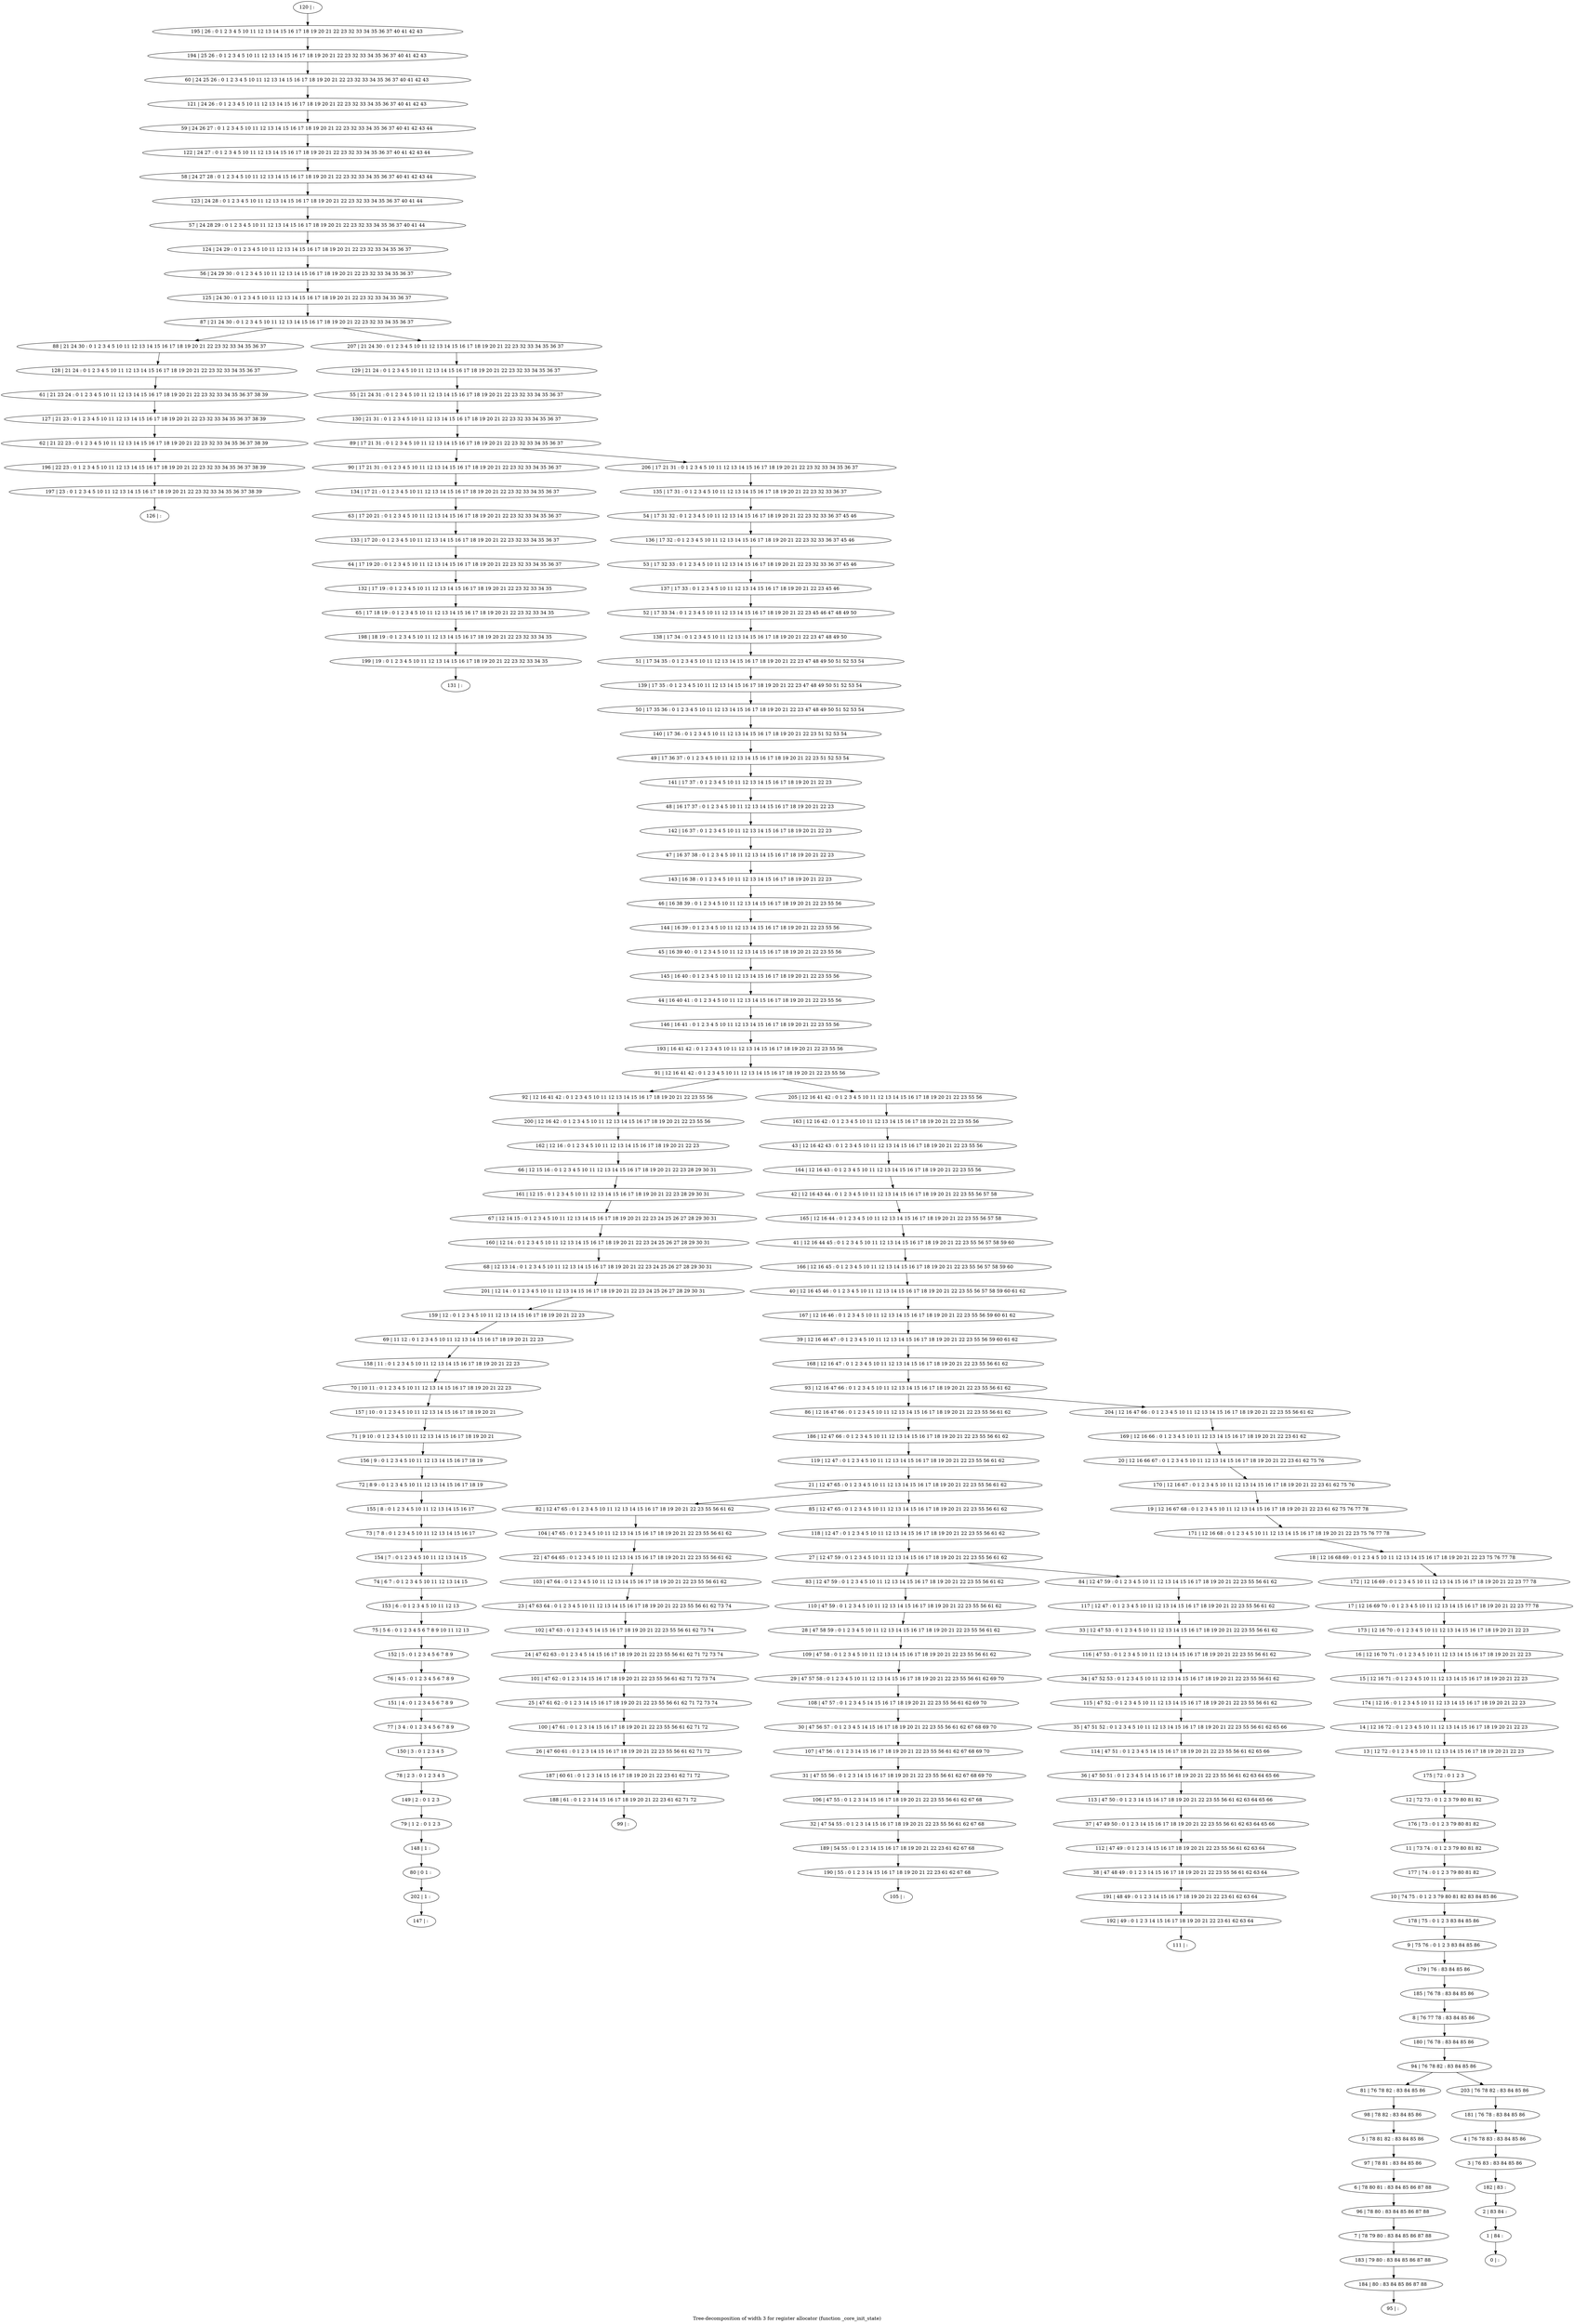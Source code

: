 digraph G {
graph [label="Tree-decomposition of width 3 for register allocator (function _core_init_state)"]
0[label="0 | : "];
1[label="1 | 84 : "];
2[label="2 | 83 84 : "];
3[label="3 | 76 83 : 83 84 85 86 "];
4[label="4 | 76 78 83 : 83 84 85 86 "];
5[label="5 | 78 81 82 : 83 84 85 86 "];
6[label="6 | 78 80 81 : 83 84 85 86 87 88 "];
7[label="7 | 78 79 80 : 83 84 85 86 87 88 "];
8[label="8 | 76 77 78 : 83 84 85 86 "];
9[label="9 | 75 76 : 0 1 2 3 83 84 85 86 "];
10[label="10 | 74 75 : 0 1 2 3 79 80 81 82 83 84 85 86 "];
11[label="11 | 73 74 : 0 1 2 3 79 80 81 82 "];
12[label="12 | 72 73 : 0 1 2 3 79 80 81 82 "];
13[label="13 | 12 72 : 0 1 2 3 4 5 10 11 12 13 14 15 16 17 18 19 20 21 22 23 "];
14[label="14 | 12 16 72 : 0 1 2 3 4 5 10 11 12 13 14 15 16 17 18 19 20 21 22 23 "];
15[label="15 | 12 16 71 : 0 1 2 3 4 5 10 11 12 13 14 15 16 17 18 19 20 21 22 23 "];
16[label="16 | 12 16 70 71 : 0 1 2 3 4 5 10 11 12 13 14 15 16 17 18 19 20 21 22 23 "];
17[label="17 | 12 16 69 70 : 0 1 2 3 4 5 10 11 12 13 14 15 16 17 18 19 20 21 22 23 77 78 "];
18[label="18 | 12 16 68 69 : 0 1 2 3 4 5 10 11 12 13 14 15 16 17 18 19 20 21 22 23 75 76 77 78 "];
19[label="19 | 12 16 67 68 : 0 1 2 3 4 5 10 11 12 13 14 15 16 17 18 19 20 21 22 23 61 62 75 76 77 78 "];
20[label="20 | 12 16 66 67 : 0 1 2 3 4 5 10 11 12 13 14 15 16 17 18 19 20 21 22 23 61 62 75 76 "];
21[label="21 | 12 47 65 : 0 1 2 3 4 5 10 11 12 13 14 15 16 17 18 19 20 21 22 23 55 56 61 62 "];
22[label="22 | 47 64 65 : 0 1 2 3 4 5 10 11 12 13 14 15 16 17 18 19 20 21 22 23 55 56 61 62 "];
23[label="23 | 47 63 64 : 0 1 2 3 4 5 10 11 12 13 14 15 16 17 18 19 20 21 22 23 55 56 61 62 73 74 "];
24[label="24 | 47 62 63 : 0 1 2 3 4 5 14 15 16 17 18 19 20 21 22 23 55 56 61 62 71 72 73 74 "];
25[label="25 | 47 61 62 : 0 1 2 3 14 15 16 17 18 19 20 21 22 23 55 56 61 62 71 72 73 74 "];
26[label="26 | 47 60 61 : 0 1 2 3 14 15 16 17 18 19 20 21 22 23 55 56 61 62 71 72 "];
27[label="27 | 12 47 59 : 0 1 2 3 4 5 10 11 12 13 14 15 16 17 18 19 20 21 22 23 55 56 61 62 "];
28[label="28 | 47 58 59 : 0 1 2 3 4 5 10 11 12 13 14 15 16 17 18 19 20 21 22 23 55 56 61 62 "];
29[label="29 | 47 57 58 : 0 1 2 3 4 5 10 11 12 13 14 15 16 17 18 19 20 21 22 23 55 56 61 62 69 70 "];
30[label="30 | 47 56 57 : 0 1 2 3 4 5 14 15 16 17 18 19 20 21 22 23 55 56 61 62 67 68 69 70 "];
31[label="31 | 47 55 56 : 0 1 2 3 14 15 16 17 18 19 20 21 22 23 55 56 61 62 67 68 69 70 "];
32[label="32 | 47 54 55 : 0 1 2 3 14 15 16 17 18 19 20 21 22 23 55 56 61 62 67 68 "];
33[label="33 | 12 47 53 : 0 1 2 3 4 5 10 11 12 13 14 15 16 17 18 19 20 21 22 23 55 56 61 62 "];
34[label="34 | 47 52 53 : 0 1 2 3 4 5 10 11 12 13 14 15 16 17 18 19 20 21 22 23 55 56 61 62 "];
35[label="35 | 47 51 52 : 0 1 2 3 4 5 10 11 12 13 14 15 16 17 18 19 20 21 22 23 55 56 61 62 65 66 "];
36[label="36 | 47 50 51 : 0 1 2 3 4 5 14 15 16 17 18 19 20 21 22 23 55 56 61 62 63 64 65 66 "];
37[label="37 | 47 49 50 : 0 1 2 3 14 15 16 17 18 19 20 21 22 23 55 56 61 62 63 64 65 66 "];
38[label="38 | 47 48 49 : 0 1 2 3 14 15 16 17 18 19 20 21 22 23 55 56 61 62 63 64 "];
39[label="39 | 12 16 46 47 : 0 1 2 3 4 5 10 11 12 13 14 15 16 17 18 19 20 21 22 23 55 56 59 60 61 62 "];
40[label="40 | 12 16 45 46 : 0 1 2 3 4 5 10 11 12 13 14 15 16 17 18 19 20 21 22 23 55 56 57 58 59 60 61 62 "];
41[label="41 | 12 16 44 45 : 0 1 2 3 4 5 10 11 12 13 14 15 16 17 18 19 20 21 22 23 55 56 57 58 59 60 "];
42[label="42 | 12 16 43 44 : 0 1 2 3 4 5 10 11 12 13 14 15 16 17 18 19 20 21 22 23 55 56 57 58 "];
43[label="43 | 12 16 42 43 : 0 1 2 3 4 5 10 11 12 13 14 15 16 17 18 19 20 21 22 23 55 56 "];
44[label="44 | 16 40 41 : 0 1 2 3 4 5 10 11 12 13 14 15 16 17 18 19 20 21 22 23 55 56 "];
45[label="45 | 16 39 40 : 0 1 2 3 4 5 10 11 12 13 14 15 16 17 18 19 20 21 22 23 55 56 "];
46[label="46 | 16 38 39 : 0 1 2 3 4 5 10 11 12 13 14 15 16 17 18 19 20 21 22 23 55 56 "];
47[label="47 | 16 37 38 : 0 1 2 3 4 5 10 11 12 13 14 15 16 17 18 19 20 21 22 23 "];
48[label="48 | 16 17 37 : 0 1 2 3 4 5 10 11 12 13 14 15 16 17 18 19 20 21 22 23 "];
49[label="49 | 17 36 37 : 0 1 2 3 4 5 10 11 12 13 14 15 16 17 18 19 20 21 22 23 51 52 53 54 "];
50[label="50 | 17 35 36 : 0 1 2 3 4 5 10 11 12 13 14 15 16 17 18 19 20 21 22 23 47 48 49 50 51 52 53 54 "];
51[label="51 | 17 34 35 : 0 1 2 3 4 5 10 11 12 13 14 15 16 17 18 19 20 21 22 23 47 48 49 50 51 52 53 54 "];
52[label="52 | 17 33 34 : 0 1 2 3 4 5 10 11 12 13 14 15 16 17 18 19 20 21 22 23 45 46 47 48 49 50 "];
53[label="53 | 17 32 33 : 0 1 2 3 4 5 10 11 12 13 14 15 16 17 18 19 20 21 22 23 32 33 36 37 45 46 "];
54[label="54 | 17 31 32 : 0 1 2 3 4 5 10 11 12 13 14 15 16 17 18 19 20 21 22 23 32 33 36 37 45 46 "];
55[label="55 | 21 24 31 : 0 1 2 3 4 5 10 11 12 13 14 15 16 17 18 19 20 21 22 23 32 33 34 35 36 37 "];
56[label="56 | 24 29 30 : 0 1 2 3 4 5 10 11 12 13 14 15 16 17 18 19 20 21 22 23 32 33 34 35 36 37 "];
57[label="57 | 24 28 29 : 0 1 2 3 4 5 10 11 12 13 14 15 16 17 18 19 20 21 22 23 32 33 34 35 36 37 40 41 44 "];
58[label="58 | 24 27 28 : 0 1 2 3 4 5 10 11 12 13 14 15 16 17 18 19 20 21 22 23 32 33 34 35 36 37 40 41 42 43 44 "];
59[label="59 | 24 26 27 : 0 1 2 3 4 5 10 11 12 13 14 15 16 17 18 19 20 21 22 23 32 33 34 35 36 37 40 41 42 43 44 "];
60[label="60 | 24 25 26 : 0 1 2 3 4 5 10 11 12 13 14 15 16 17 18 19 20 21 22 23 32 33 34 35 36 37 40 41 42 43 "];
61[label="61 | 21 23 24 : 0 1 2 3 4 5 10 11 12 13 14 15 16 17 18 19 20 21 22 23 32 33 34 35 36 37 38 39 "];
62[label="62 | 21 22 23 : 0 1 2 3 4 5 10 11 12 13 14 15 16 17 18 19 20 21 22 23 32 33 34 35 36 37 38 39 "];
63[label="63 | 17 20 21 : 0 1 2 3 4 5 10 11 12 13 14 15 16 17 18 19 20 21 22 23 32 33 34 35 36 37 "];
64[label="64 | 17 19 20 : 0 1 2 3 4 5 10 11 12 13 14 15 16 17 18 19 20 21 22 23 32 33 34 35 36 37 "];
65[label="65 | 17 18 19 : 0 1 2 3 4 5 10 11 12 13 14 15 16 17 18 19 20 21 22 23 32 33 34 35 "];
66[label="66 | 12 15 16 : 0 1 2 3 4 5 10 11 12 13 14 15 16 17 18 19 20 21 22 23 28 29 30 31 "];
67[label="67 | 12 14 15 : 0 1 2 3 4 5 10 11 12 13 14 15 16 17 18 19 20 21 22 23 24 25 26 27 28 29 30 31 "];
68[label="68 | 12 13 14 : 0 1 2 3 4 5 10 11 12 13 14 15 16 17 18 19 20 21 22 23 24 25 26 27 28 29 30 31 "];
69[label="69 | 11 12 : 0 1 2 3 4 5 10 11 12 13 14 15 16 17 18 19 20 21 22 23 "];
70[label="70 | 10 11 : 0 1 2 3 4 5 10 11 12 13 14 15 16 17 18 19 20 21 22 23 "];
71[label="71 | 9 10 : 0 1 2 3 4 5 10 11 12 13 14 15 16 17 18 19 20 21 "];
72[label="72 | 8 9 : 0 1 2 3 4 5 10 11 12 13 14 15 16 17 18 19 "];
73[label="73 | 7 8 : 0 1 2 3 4 5 10 11 12 13 14 15 16 17 "];
74[label="74 | 6 7 : 0 1 2 3 4 5 10 11 12 13 14 15 "];
75[label="75 | 5 6 : 0 1 2 3 4 5 6 7 8 9 10 11 12 13 "];
76[label="76 | 4 5 : 0 1 2 3 4 5 6 7 8 9 "];
77[label="77 | 3 4 : 0 1 2 3 4 5 6 7 8 9 "];
78[label="78 | 2 3 : 0 1 2 3 4 5 "];
79[label="79 | 1 2 : 0 1 2 3 "];
80[label="80 | 0 1 : "];
81[label="81 | 76 78 82 : 83 84 85 86 "];
82[label="82 | 12 47 65 : 0 1 2 3 4 5 10 11 12 13 14 15 16 17 18 19 20 21 22 23 55 56 61 62 "];
83[label="83 | 12 47 59 : 0 1 2 3 4 5 10 11 12 13 14 15 16 17 18 19 20 21 22 23 55 56 61 62 "];
84[label="84 | 12 47 59 : 0 1 2 3 4 5 10 11 12 13 14 15 16 17 18 19 20 21 22 23 55 56 61 62 "];
85[label="85 | 12 47 65 : 0 1 2 3 4 5 10 11 12 13 14 15 16 17 18 19 20 21 22 23 55 56 61 62 "];
86[label="86 | 12 16 47 66 : 0 1 2 3 4 5 10 11 12 13 14 15 16 17 18 19 20 21 22 23 55 56 61 62 "];
87[label="87 | 21 24 30 : 0 1 2 3 4 5 10 11 12 13 14 15 16 17 18 19 20 21 22 23 32 33 34 35 36 37 "];
88[label="88 | 21 24 30 : 0 1 2 3 4 5 10 11 12 13 14 15 16 17 18 19 20 21 22 23 32 33 34 35 36 37 "];
89[label="89 | 17 21 31 : 0 1 2 3 4 5 10 11 12 13 14 15 16 17 18 19 20 21 22 23 32 33 34 35 36 37 "];
90[label="90 | 17 21 31 : 0 1 2 3 4 5 10 11 12 13 14 15 16 17 18 19 20 21 22 23 32 33 34 35 36 37 "];
91[label="91 | 12 16 41 42 : 0 1 2 3 4 5 10 11 12 13 14 15 16 17 18 19 20 21 22 23 55 56 "];
92[label="92 | 12 16 41 42 : 0 1 2 3 4 5 10 11 12 13 14 15 16 17 18 19 20 21 22 23 55 56 "];
93[label="93 | 12 16 47 66 : 0 1 2 3 4 5 10 11 12 13 14 15 16 17 18 19 20 21 22 23 55 56 61 62 "];
94[label="94 | 76 78 82 : 83 84 85 86 "];
95[label="95 | : "];
96[label="96 | 78 80 : 83 84 85 86 87 88 "];
97[label="97 | 78 81 : 83 84 85 86 "];
98[label="98 | 78 82 : 83 84 85 86 "];
99[label="99 | : "];
100[label="100 | 47 61 : 0 1 2 3 14 15 16 17 18 19 20 21 22 23 55 56 61 62 71 72 "];
101[label="101 | 47 62 : 0 1 2 3 14 15 16 17 18 19 20 21 22 23 55 56 61 62 71 72 73 74 "];
102[label="102 | 47 63 : 0 1 2 3 4 5 14 15 16 17 18 19 20 21 22 23 55 56 61 62 73 74 "];
103[label="103 | 47 64 : 0 1 2 3 4 5 10 11 12 13 14 15 16 17 18 19 20 21 22 23 55 56 61 62 "];
104[label="104 | 47 65 : 0 1 2 3 4 5 10 11 12 13 14 15 16 17 18 19 20 21 22 23 55 56 61 62 "];
105[label="105 | : "];
106[label="106 | 47 55 : 0 1 2 3 14 15 16 17 18 19 20 21 22 23 55 56 61 62 67 68 "];
107[label="107 | 47 56 : 0 1 2 3 14 15 16 17 18 19 20 21 22 23 55 56 61 62 67 68 69 70 "];
108[label="108 | 47 57 : 0 1 2 3 4 5 14 15 16 17 18 19 20 21 22 23 55 56 61 62 69 70 "];
109[label="109 | 47 58 : 0 1 2 3 4 5 10 11 12 13 14 15 16 17 18 19 20 21 22 23 55 56 61 62 "];
110[label="110 | 47 59 : 0 1 2 3 4 5 10 11 12 13 14 15 16 17 18 19 20 21 22 23 55 56 61 62 "];
111[label="111 | : "];
112[label="112 | 47 49 : 0 1 2 3 14 15 16 17 18 19 20 21 22 23 55 56 61 62 63 64 "];
113[label="113 | 47 50 : 0 1 2 3 14 15 16 17 18 19 20 21 22 23 55 56 61 62 63 64 65 66 "];
114[label="114 | 47 51 : 0 1 2 3 4 5 14 15 16 17 18 19 20 21 22 23 55 56 61 62 65 66 "];
115[label="115 | 47 52 : 0 1 2 3 4 5 10 11 12 13 14 15 16 17 18 19 20 21 22 23 55 56 61 62 "];
116[label="116 | 47 53 : 0 1 2 3 4 5 10 11 12 13 14 15 16 17 18 19 20 21 22 23 55 56 61 62 "];
117[label="117 | 12 47 : 0 1 2 3 4 5 10 11 12 13 14 15 16 17 18 19 20 21 22 23 55 56 61 62 "];
118[label="118 | 12 47 : 0 1 2 3 4 5 10 11 12 13 14 15 16 17 18 19 20 21 22 23 55 56 61 62 "];
119[label="119 | 12 47 : 0 1 2 3 4 5 10 11 12 13 14 15 16 17 18 19 20 21 22 23 55 56 61 62 "];
120[label="120 | : "];
121[label="121 | 24 26 : 0 1 2 3 4 5 10 11 12 13 14 15 16 17 18 19 20 21 22 23 32 33 34 35 36 37 40 41 42 43 "];
122[label="122 | 24 27 : 0 1 2 3 4 5 10 11 12 13 14 15 16 17 18 19 20 21 22 23 32 33 34 35 36 37 40 41 42 43 44 "];
123[label="123 | 24 28 : 0 1 2 3 4 5 10 11 12 13 14 15 16 17 18 19 20 21 22 23 32 33 34 35 36 37 40 41 44 "];
124[label="124 | 24 29 : 0 1 2 3 4 5 10 11 12 13 14 15 16 17 18 19 20 21 22 23 32 33 34 35 36 37 "];
125[label="125 | 24 30 : 0 1 2 3 4 5 10 11 12 13 14 15 16 17 18 19 20 21 22 23 32 33 34 35 36 37 "];
126[label="126 | : "];
127[label="127 | 21 23 : 0 1 2 3 4 5 10 11 12 13 14 15 16 17 18 19 20 21 22 23 32 33 34 35 36 37 38 39 "];
128[label="128 | 21 24 : 0 1 2 3 4 5 10 11 12 13 14 15 16 17 18 19 20 21 22 23 32 33 34 35 36 37 "];
129[label="129 | 21 24 : 0 1 2 3 4 5 10 11 12 13 14 15 16 17 18 19 20 21 22 23 32 33 34 35 36 37 "];
130[label="130 | 21 31 : 0 1 2 3 4 5 10 11 12 13 14 15 16 17 18 19 20 21 22 23 32 33 34 35 36 37 "];
131[label="131 | : "];
132[label="132 | 17 19 : 0 1 2 3 4 5 10 11 12 13 14 15 16 17 18 19 20 21 22 23 32 33 34 35 "];
133[label="133 | 17 20 : 0 1 2 3 4 5 10 11 12 13 14 15 16 17 18 19 20 21 22 23 32 33 34 35 36 37 "];
134[label="134 | 17 21 : 0 1 2 3 4 5 10 11 12 13 14 15 16 17 18 19 20 21 22 23 32 33 34 35 36 37 "];
135[label="135 | 17 31 : 0 1 2 3 4 5 10 11 12 13 14 15 16 17 18 19 20 21 22 23 32 33 36 37 "];
136[label="136 | 17 32 : 0 1 2 3 4 5 10 11 12 13 14 15 16 17 18 19 20 21 22 23 32 33 36 37 45 46 "];
137[label="137 | 17 33 : 0 1 2 3 4 5 10 11 12 13 14 15 16 17 18 19 20 21 22 23 45 46 "];
138[label="138 | 17 34 : 0 1 2 3 4 5 10 11 12 13 14 15 16 17 18 19 20 21 22 23 47 48 49 50 "];
139[label="139 | 17 35 : 0 1 2 3 4 5 10 11 12 13 14 15 16 17 18 19 20 21 22 23 47 48 49 50 51 52 53 54 "];
140[label="140 | 17 36 : 0 1 2 3 4 5 10 11 12 13 14 15 16 17 18 19 20 21 22 23 51 52 53 54 "];
141[label="141 | 17 37 : 0 1 2 3 4 5 10 11 12 13 14 15 16 17 18 19 20 21 22 23 "];
142[label="142 | 16 37 : 0 1 2 3 4 5 10 11 12 13 14 15 16 17 18 19 20 21 22 23 "];
143[label="143 | 16 38 : 0 1 2 3 4 5 10 11 12 13 14 15 16 17 18 19 20 21 22 23 "];
144[label="144 | 16 39 : 0 1 2 3 4 5 10 11 12 13 14 15 16 17 18 19 20 21 22 23 55 56 "];
145[label="145 | 16 40 : 0 1 2 3 4 5 10 11 12 13 14 15 16 17 18 19 20 21 22 23 55 56 "];
146[label="146 | 16 41 : 0 1 2 3 4 5 10 11 12 13 14 15 16 17 18 19 20 21 22 23 55 56 "];
147[label="147 | : "];
148[label="148 | 1 : "];
149[label="149 | 2 : 0 1 2 3 "];
150[label="150 | 3 : 0 1 2 3 4 5 "];
151[label="151 | 4 : 0 1 2 3 4 5 6 7 8 9 "];
152[label="152 | 5 : 0 1 2 3 4 5 6 7 8 9 "];
153[label="153 | 6 : 0 1 2 3 4 5 10 11 12 13 "];
154[label="154 | 7 : 0 1 2 3 4 5 10 11 12 13 14 15 "];
155[label="155 | 8 : 0 1 2 3 4 5 10 11 12 13 14 15 16 17 "];
156[label="156 | 9 : 0 1 2 3 4 5 10 11 12 13 14 15 16 17 18 19 "];
157[label="157 | 10 : 0 1 2 3 4 5 10 11 12 13 14 15 16 17 18 19 20 21 "];
158[label="158 | 11 : 0 1 2 3 4 5 10 11 12 13 14 15 16 17 18 19 20 21 22 23 "];
159[label="159 | 12 : 0 1 2 3 4 5 10 11 12 13 14 15 16 17 18 19 20 21 22 23 "];
160[label="160 | 12 14 : 0 1 2 3 4 5 10 11 12 13 14 15 16 17 18 19 20 21 22 23 24 25 26 27 28 29 30 31 "];
161[label="161 | 12 15 : 0 1 2 3 4 5 10 11 12 13 14 15 16 17 18 19 20 21 22 23 28 29 30 31 "];
162[label="162 | 12 16 : 0 1 2 3 4 5 10 11 12 13 14 15 16 17 18 19 20 21 22 23 "];
163[label="163 | 12 16 42 : 0 1 2 3 4 5 10 11 12 13 14 15 16 17 18 19 20 21 22 23 55 56 "];
164[label="164 | 12 16 43 : 0 1 2 3 4 5 10 11 12 13 14 15 16 17 18 19 20 21 22 23 55 56 "];
165[label="165 | 12 16 44 : 0 1 2 3 4 5 10 11 12 13 14 15 16 17 18 19 20 21 22 23 55 56 57 58 "];
166[label="166 | 12 16 45 : 0 1 2 3 4 5 10 11 12 13 14 15 16 17 18 19 20 21 22 23 55 56 57 58 59 60 "];
167[label="167 | 12 16 46 : 0 1 2 3 4 5 10 11 12 13 14 15 16 17 18 19 20 21 22 23 55 56 59 60 61 62 "];
168[label="168 | 12 16 47 : 0 1 2 3 4 5 10 11 12 13 14 15 16 17 18 19 20 21 22 23 55 56 61 62 "];
169[label="169 | 12 16 66 : 0 1 2 3 4 5 10 11 12 13 14 15 16 17 18 19 20 21 22 23 61 62 "];
170[label="170 | 12 16 67 : 0 1 2 3 4 5 10 11 12 13 14 15 16 17 18 19 20 21 22 23 61 62 75 76 "];
171[label="171 | 12 16 68 : 0 1 2 3 4 5 10 11 12 13 14 15 16 17 18 19 20 21 22 23 75 76 77 78 "];
172[label="172 | 12 16 69 : 0 1 2 3 4 5 10 11 12 13 14 15 16 17 18 19 20 21 22 23 77 78 "];
173[label="173 | 12 16 70 : 0 1 2 3 4 5 10 11 12 13 14 15 16 17 18 19 20 21 22 23 "];
174[label="174 | 12 16 : 0 1 2 3 4 5 10 11 12 13 14 15 16 17 18 19 20 21 22 23 "];
175[label="175 | 72 : 0 1 2 3 "];
176[label="176 | 73 : 0 1 2 3 79 80 81 82 "];
177[label="177 | 74 : 0 1 2 3 79 80 81 82 "];
178[label="178 | 75 : 0 1 2 3 83 84 85 86 "];
179[label="179 | 76 : 83 84 85 86 "];
180[label="180 | 76 78 : 83 84 85 86 "];
181[label="181 | 76 78 : 83 84 85 86 "];
182[label="182 | 83 : "];
183[label="183 | 79 80 : 83 84 85 86 87 88 "];
184[label="184 | 80 : 83 84 85 86 87 88 "];
185[label="185 | 76 78 : 83 84 85 86 "];
186[label="186 | 12 47 66 : 0 1 2 3 4 5 10 11 12 13 14 15 16 17 18 19 20 21 22 23 55 56 61 62 "];
187[label="187 | 60 61 : 0 1 2 3 14 15 16 17 18 19 20 21 22 23 61 62 71 72 "];
188[label="188 | 61 : 0 1 2 3 14 15 16 17 18 19 20 21 22 23 61 62 71 72 "];
189[label="189 | 54 55 : 0 1 2 3 14 15 16 17 18 19 20 21 22 23 61 62 67 68 "];
190[label="190 | 55 : 0 1 2 3 14 15 16 17 18 19 20 21 22 23 61 62 67 68 "];
191[label="191 | 48 49 : 0 1 2 3 14 15 16 17 18 19 20 21 22 23 61 62 63 64 "];
192[label="192 | 49 : 0 1 2 3 14 15 16 17 18 19 20 21 22 23 61 62 63 64 "];
193[label="193 | 16 41 42 : 0 1 2 3 4 5 10 11 12 13 14 15 16 17 18 19 20 21 22 23 55 56 "];
194[label="194 | 25 26 : 0 1 2 3 4 5 10 11 12 13 14 15 16 17 18 19 20 21 22 23 32 33 34 35 36 37 40 41 42 43 "];
195[label="195 | 26 : 0 1 2 3 4 5 10 11 12 13 14 15 16 17 18 19 20 21 22 23 32 33 34 35 36 37 40 41 42 43 "];
196[label="196 | 22 23 : 0 1 2 3 4 5 10 11 12 13 14 15 16 17 18 19 20 21 22 23 32 33 34 35 36 37 38 39 "];
197[label="197 | 23 : 0 1 2 3 4 5 10 11 12 13 14 15 16 17 18 19 20 21 22 23 32 33 34 35 36 37 38 39 "];
198[label="198 | 18 19 : 0 1 2 3 4 5 10 11 12 13 14 15 16 17 18 19 20 21 22 23 32 33 34 35 "];
199[label="199 | 19 : 0 1 2 3 4 5 10 11 12 13 14 15 16 17 18 19 20 21 22 23 32 33 34 35 "];
200[label="200 | 12 16 42 : 0 1 2 3 4 5 10 11 12 13 14 15 16 17 18 19 20 21 22 23 55 56 "];
201[label="201 | 12 14 : 0 1 2 3 4 5 10 11 12 13 14 15 16 17 18 19 20 21 22 23 24 25 26 27 28 29 30 31 "];
202[label="202 | 1 : "];
203[label="203 | 76 78 82 : 83 84 85 86 "];
204[label="204 | 12 16 47 66 : 0 1 2 3 4 5 10 11 12 13 14 15 16 17 18 19 20 21 22 23 55 56 61 62 "];
205[label="205 | 12 16 41 42 : 0 1 2 3 4 5 10 11 12 13 14 15 16 17 18 19 20 21 22 23 55 56 "];
206[label="206 | 17 21 31 : 0 1 2 3 4 5 10 11 12 13 14 15 16 17 18 19 20 21 22 23 32 33 34 35 36 37 "];
207[label="207 | 21 24 30 : 0 1 2 3 4 5 10 11 12 13 14 15 16 17 18 19 20 21 22 23 32 33 34 35 36 37 "];
21->82 ;
27->83 ;
27->84 ;
21->85 ;
96->7 ;
6->96 ;
97->6 ;
5->97 ;
98->5 ;
81->98 ;
100->26 ;
25->100 ;
101->25 ;
24->101 ;
102->24 ;
23->102 ;
103->23 ;
22->103 ;
104->22 ;
82->104 ;
106->32 ;
31->106 ;
107->31 ;
30->107 ;
108->30 ;
29->108 ;
109->29 ;
28->109 ;
110->28 ;
83->110 ;
112->38 ;
37->112 ;
113->37 ;
36->113 ;
114->36 ;
35->114 ;
115->35 ;
34->115 ;
116->34 ;
33->116 ;
117->33 ;
84->117 ;
118->27 ;
85->118 ;
119->21 ;
127->62 ;
61->127 ;
128->61 ;
88->128 ;
132->65 ;
64->132 ;
133->64 ;
63->133 ;
134->63 ;
90->134 ;
148->80 ;
79->148 ;
149->79 ;
78->149 ;
150->78 ;
77->150 ;
151->77 ;
76->151 ;
152->76 ;
75->152 ;
153->75 ;
74->153 ;
154->74 ;
73->154 ;
155->73 ;
72->155 ;
156->72 ;
71->156 ;
157->71 ;
70->157 ;
158->70 ;
69->158 ;
159->69 ;
160->68 ;
67->160 ;
161->67 ;
66->161 ;
162->66 ;
7->183 ;
184->95 ;
183->184 ;
186->119 ;
86->186 ;
26->187 ;
188->99 ;
187->188 ;
32->189 ;
190->105 ;
189->190 ;
38->191 ;
192->111 ;
191->192 ;
62->196 ;
197->126 ;
196->197 ;
65->198 ;
199->131 ;
198->199 ;
200->162 ;
92->200 ;
201->159 ;
68->201 ;
202->147 ;
80->202 ;
120->195 ;
195->194 ;
194->60 ;
60->121 ;
121->59 ;
59->122 ;
122->58 ;
58->123 ;
123->57 ;
57->124 ;
124->56 ;
56->125 ;
125->87 ;
129->55 ;
55->130 ;
130->89 ;
135->54 ;
54->136 ;
136->53 ;
53->137 ;
137->52 ;
52->138 ;
138->51 ;
51->139 ;
139->50 ;
50->140 ;
140->49 ;
49->141 ;
141->48 ;
48->142 ;
142->47 ;
47->143 ;
143->46 ;
46->144 ;
144->45 ;
45->145 ;
145->44 ;
44->146 ;
146->193 ;
193->91 ;
163->43 ;
43->164 ;
164->42 ;
42->165 ;
165->41 ;
41->166 ;
166->40 ;
40->167 ;
167->39 ;
39->168 ;
168->93 ;
169->20 ;
20->170 ;
170->19 ;
19->171 ;
171->18 ;
18->172 ;
172->17 ;
17->173 ;
173->16 ;
16->15 ;
15->174 ;
174->14 ;
14->13 ;
13->175 ;
175->12 ;
12->176 ;
176->11 ;
11->177 ;
177->10 ;
10->178 ;
178->9 ;
9->179 ;
179->185 ;
185->8 ;
8->180 ;
180->94 ;
181->4 ;
4->3 ;
3->182 ;
182->2 ;
2->1 ;
1->0 ;
203->181 ;
204->169 ;
205->163 ;
206->135 ;
207->129 ;
94->81 ;
94->203 ;
93->86 ;
93->204 ;
91->92 ;
91->205 ;
89->90 ;
89->206 ;
87->88 ;
87->207 ;
}
